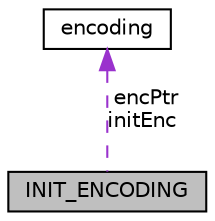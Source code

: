 digraph "INIT_ENCODING"
{
  edge [fontname="Helvetica",fontsize="10",labelfontname="Helvetica",labelfontsize="10"];
  node [fontname="Helvetica",fontsize="10",shape=record];
  Node1 [label="INIT_ENCODING",height=0.2,width=0.4,color="black", fillcolor="grey75", style="filled", fontcolor="black"];
  Node2 -> Node1 [dir="back",color="darkorchid3",fontsize="10",style="dashed",label=" encPtr\ninitEnc" ,fontname="Helvetica"];
  Node2 [label="encoding",height=0.2,width=0.4,color="black", fillcolor="white", style="filled",URL="$structencoding.html"];
}
